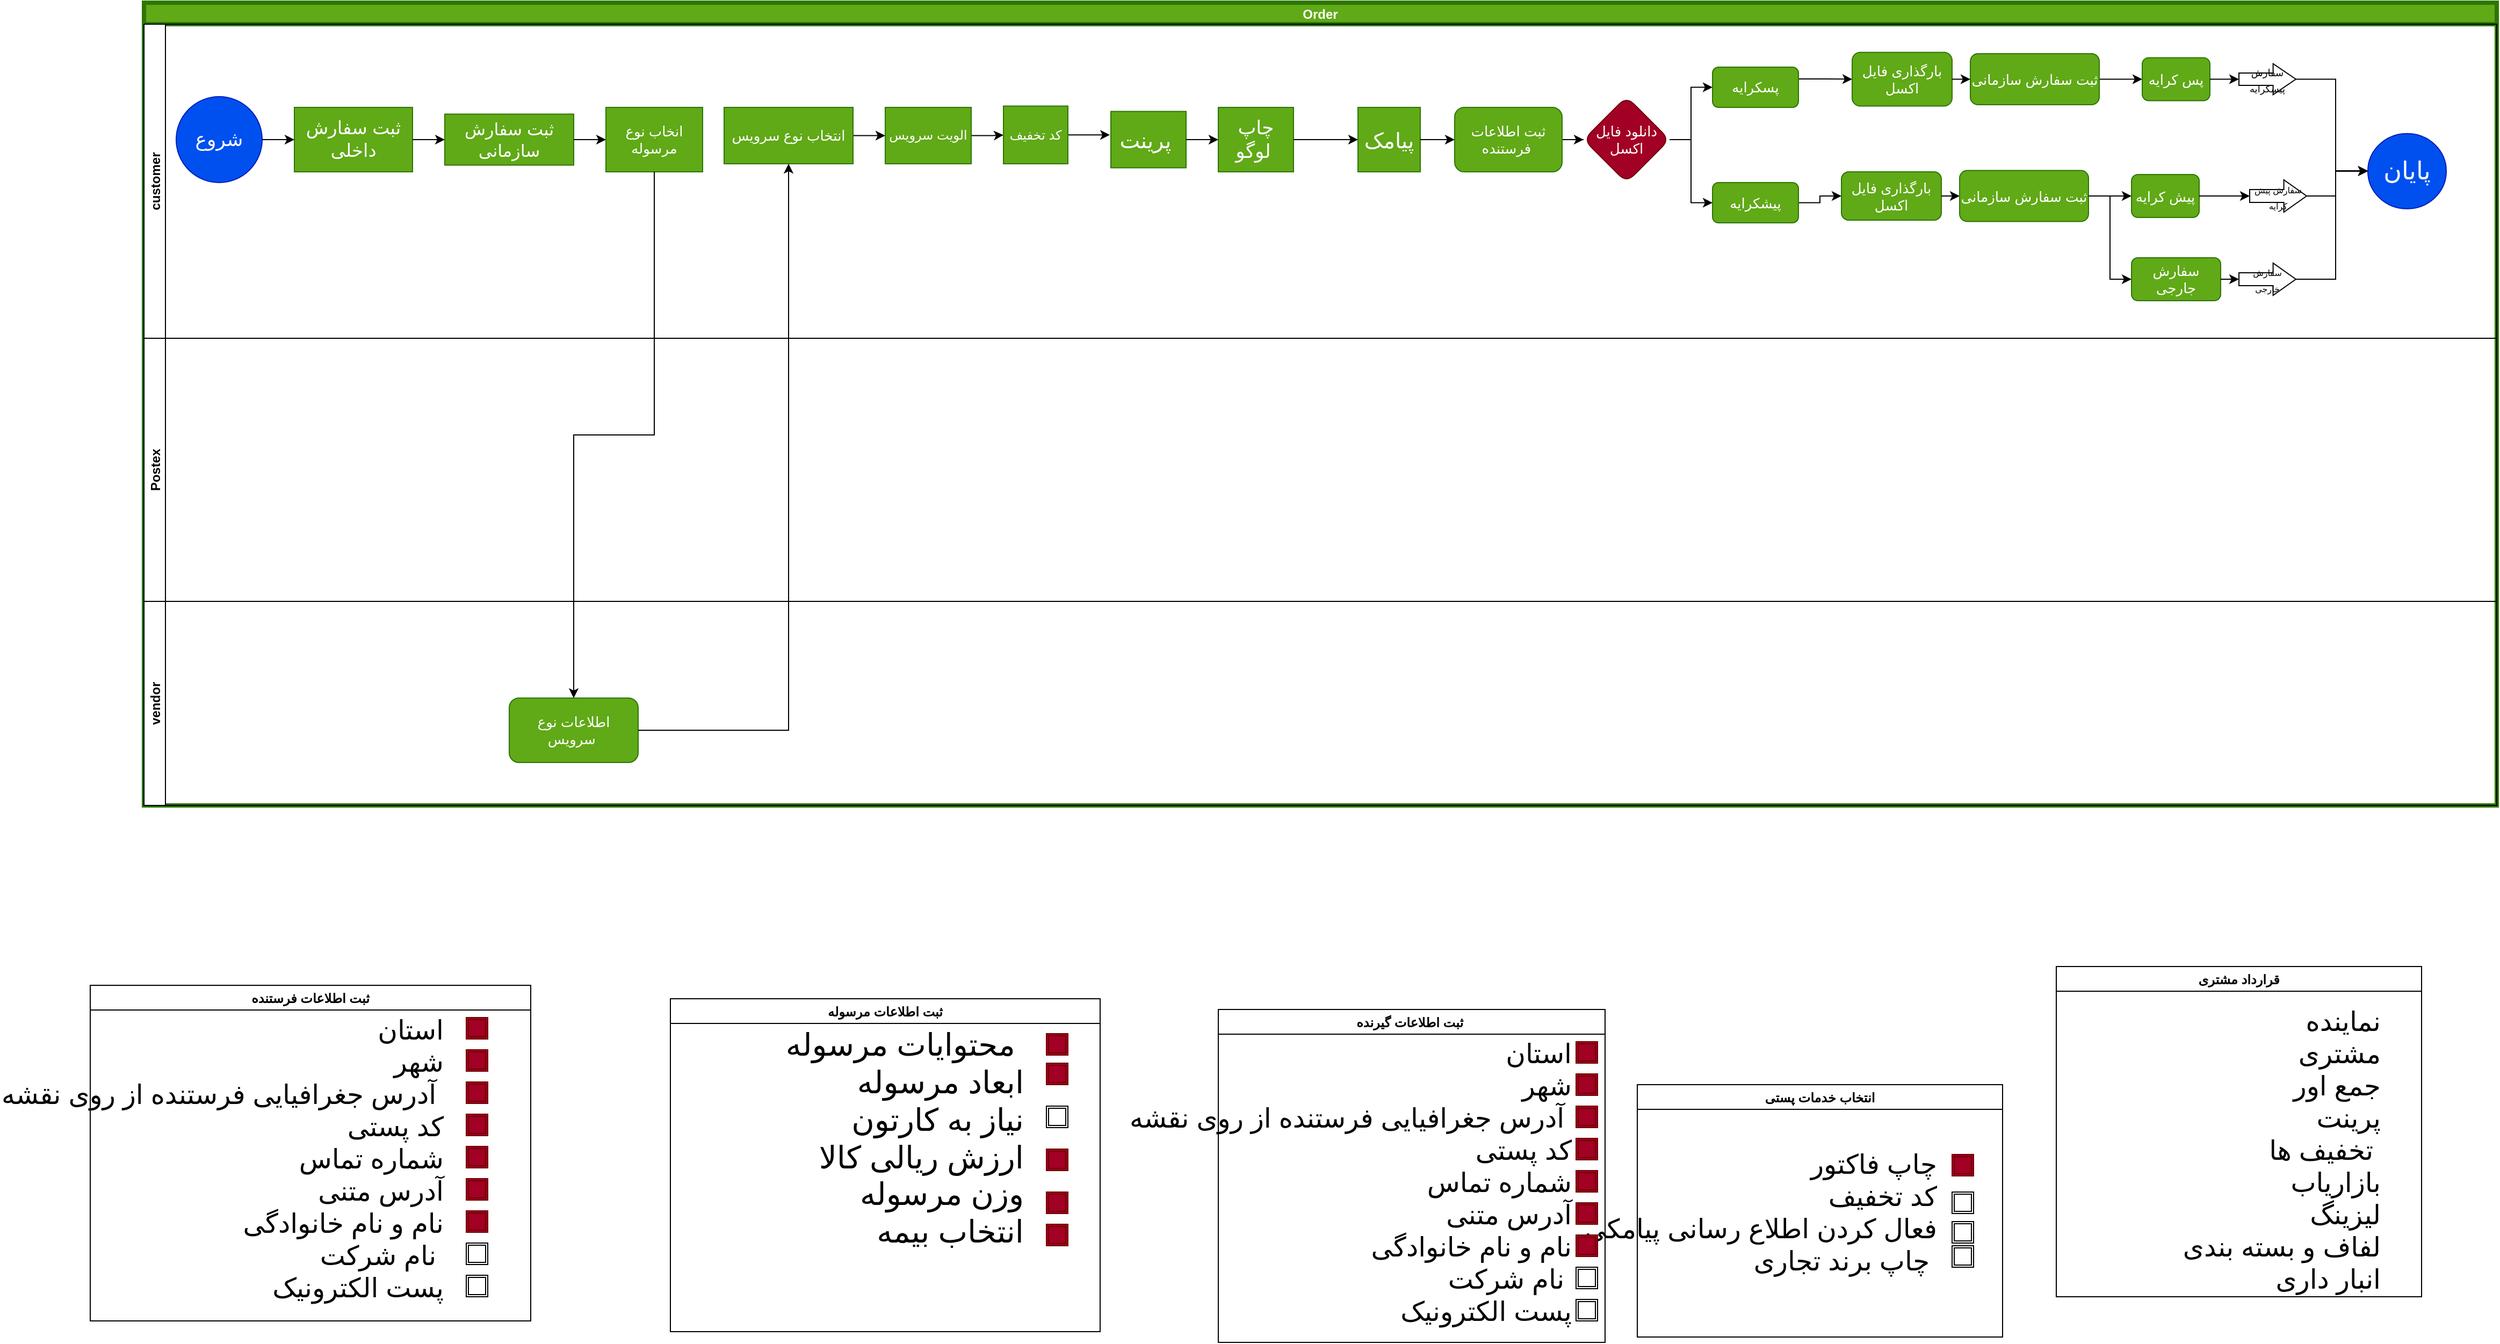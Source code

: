 <mxfile>
    <diagram id="q_1GzFXoEfmdgfm3SA6E" name="Page-1">
        <mxGraphModel dx="820" dy="575" grid="1" gridSize="10" guides="1" tooltips="1" connect="1" arrows="1" fold="1" page="1" pageScale="1" pageWidth="2336" pageHeight="1654" math="0" shadow="0">
            <root>
                <mxCell id="0"/>
                <mxCell id="1" parent="0"/>
                <mxCell id="2" value="Order" style="swimlane;childLayout=stackLayout;resizeParent=1;resizeParentMax=0;horizontal=1;startSize=20;horizontalStack=0;strokeColor=#2D7600;fillColor=#60a917;fontColor=#ffffff;strokeWidth=4;shadow=0;rounded=0;" parent="1" vertex="1">
                    <mxGeometry x="110" y="92.5" width="2190" height="747.5" as="geometry"/>
                </mxCell>
                <mxCell id="13" value="customer" style="swimlane;startSize=20;horizontal=0;" parent="2" vertex="1">
                    <mxGeometry y="20" width="2190" height="292.5" as="geometry">
                        <mxRectangle x="20" width="1860" height="20" as="alternateBounds"/>
                    </mxGeometry>
                </mxCell>
                <mxCell id="18" style="edgeStyle=orthogonalEdgeStyle;rounded=0;orthogonalLoop=1;jettySize=auto;html=1;exitX=0.5;exitY=0;exitDx=0;exitDy=0;entryX=0.5;entryY=0;entryDx=0;entryDy=0;" parent="13" target="34" edge="1">
                    <mxGeometry relative="1" as="geometry">
                        <mxPoint x="1108" y="55" as="sourcePoint"/>
                    </mxGeometry>
                </mxCell>
                <mxCell id="111" value="&lt;font style=&quot;font-size: 18px&quot;&gt;چاپ لوگو&amp;nbsp;&lt;/font&gt;" style="whiteSpace=wrap;html=1;fontSize=13;fontColor=#ffffff;strokeColor=#2D7600;fillColor=#60a917;" vertex="1" parent="13">
                    <mxGeometry x="1000" y="77.5" width="70" height="60" as="geometry"/>
                </mxCell>
                <mxCell id="109" value="&lt;font style=&quot;font-size: 20px&quot;&gt;پرینت&amp;nbsp;&lt;/font&gt;" style="whiteSpace=wrap;html=1;fontSize=13;fontColor=#ffffff;strokeColor=#2D7600;fillColor=#60a917;" vertex="1" parent="13">
                    <mxGeometry x="900" y="81.25" width="70" height="52.5" as="geometry"/>
                </mxCell>
                <mxCell id="108" value="" style="edgeStyle=orthogonalEdgeStyle;rounded=0;orthogonalLoop=1;jettySize=auto;html=1;" edge="1" parent="13" source="109" target="111">
                    <mxGeometry relative="1" as="geometry"/>
                </mxCell>
                <mxCell id="238" value="" style="edgeStyle=orthogonalEdgeStyle;rounded=0;orthogonalLoop=1;jettySize=auto;html=1;" edge="1" parent="13" source="222" target="237">
                    <mxGeometry relative="1" as="geometry"/>
                </mxCell>
                <mxCell id="222" value="الویت سرویس" style="rounded=0;whiteSpace=wrap;html=1;fillColor=#60a917;strokeColor=#2D7600;fontColor=#ffffff;" vertex="1" parent="13">
                    <mxGeometry x="690" y="77.5" width="80" height="52.5" as="geometry"/>
                </mxCell>
                <mxCell id="223" value="انخاب نوع مرسوله" style="whiteSpace=wrap;html=1;fontSize=13;fontColor=#ffffff;strokeColor=#2D7600;fillColor=#60a917;" vertex="1" parent="13">
                    <mxGeometry x="430" y="77.5" width="90" height="60" as="geometry"/>
                </mxCell>
                <mxCell id="226" style="edgeStyle=orthogonalEdgeStyle;rounded=0;orthogonalLoop=1;jettySize=auto;html=1;exitX=1;exitY=0.5;exitDx=0;exitDy=0;" edge="1" parent="13" source="115" target="222">
                    <mxGeometry relative="1" as="geometry"/>
                </mxCell>
                <mxCell id="115" value="انتخاب نوع سرویس" style="whiteSpace=wrap;html=1;fontSize=13;fontColor=#ffffff;strokeColor=#2D7600;fillColor=#60a917;" vertex="1" parent="13">
                    <mxGeometry x="540" y="77.5" width="120" height="52.5" as="geometry"/>
                </mxCell>
                <mxCell id="102" value="&lt;font style=&quot;font-size: 18px&quot;&gt;شروع&lt;/font&gt;" style="ellipse;whiteSpace=wrap;html=1;aspect=fixed;fontSize=13;fillColor=#0050ef;strokeColor=#001DBC;fontColor=#ffffff;" vertex="1" parent="13">
                    <mxGeometry x="30" y="67.5" width="80" height="80" as="geometry"/>
                </mxCell>
                <mxCell id="104" value="&lt;font style=&quot;font-size: 17px&quot;&gt;ثبت سفارش داخلی&lt;/font&gt;" style="whiteSpace=wrap;html=1;fontSize=13;fontColor=#ffffff;strokeColor=#2D7600;fillColor=#60a917;" vertex="1" parent="13">
                    <mxGeometry x="140" y="77.5" width="110" height="60" as="geometry"/>
                </mxCell>
                <mxCell id="101" value="" style="edgeStyle=orthogonalEdgeStyle;rounded=0;orthogonalLoop=1;jettySize=auto;html=1;fontSize=13;" edge="1" parent="13" source="102" target="104">
                    <mxGeometry relative="1" as="geometry"/>
                </mxCell>
                <mxCell id="105" value="&lt;font style=&quot;font-size: 16px&quot;&gt;ثبت سفارش سازمانی&lt;/font&gt;" style="whiteSpace=wrap;html=1;fontSize=13;fontColor=#ffffff;strokeColor=#2D7600;fillColor=#60a917;" vertex="1" parent="13">
                    <mxGeometry x="280" y="83.75" width="120" height="47.5" as="geometry"/>
                </mxCell>
                <mxCell id="103" value="" style="edgeStyle=orthogonalEdgeStyle;rounded=0;orthogonalLoop=1;jettySize=auto;html=1;fontSize=13;" edge="1" parent="13" source="104" target="105">
                    <mxGeometry relative="1" as="geometry"/>
                </mxCell>
                <mxCell id="224" value="" style="edgeStyle=orthogonalEdgeStyle;rounded=0;orthogonalLoop=1;jettySize=auto;html=1;" edge="1" parent="13" source="105" target="223">
                    <mxGeometry relative="1" as="geometry"/>
                </mxCell>
                <mxCell id="113" value="&lt;font face=&quot;helvetica&quot;&gt;&lt;span style=&quot;font-size: 20px&quot;&gt;پیامک&lt;/span&gt;&lt;/font&gt;" style="whiteSpace=wrap;html=1;fontSize=13;fontColor=#ffffff;strokeColor=#2D7600;fillColor=#60a917;" vertex="1" parent="13">
                    <mxGeometry x="1130" y="77.5" width="58" height="60" as="geometry"/>
                </mxCell>
                <mxCell id="110" value="" style="edgeStyle=orthogonalEdgeStyle;rounded=0;orthogonalLoop=1;jettySize=auto;html=1;" edge="1" parent="13" source="111" target="113">
                    <mxGeometry relative="1" as="geometry"/>
                </mxCell>
                <mxCell id="228" value="" style="edgeStyle=orthogonalEdgeStyle;rounded=0;orthogonalLoop=1;jettySize=auto;html=1;" edge="1" parent="13" source="107" target="227">
                    <mxGeometry relative="1" as="geometry"/>
                </mxCell>
                <mxCell id="107" value="ثبت اطلاعات فرستنده&amp;nbsp;" style="whiteSpace=wrap;html=1;rounded=1;fontSize=13;fontColor=#ffffff;strokeColor=#2D7600;fillColor=#60a917;" vertex="1" parent="13">
                    <mxGeometry x="1220" y="77.5" width="100" height="60" as="geometry"/>
                </mxCell>
                <mxCell id="112" style="edgeStyle=orthogonalEdgeStyle;rounded=0;orthogonalLoop=1;jettySize=auto;html=1;exitX=1;exitY=0.5;exitDx=0;exitDy=0;entryX=0;entryY=0.5;entryDx=0;entryDy=0;" edge="1" parent="13" source="113" target="107">
                    <mxGeometry relative="1" as="geometry"/>
                </mxCell>
                <mxCell id="122" value="بارگذاری فایل اکسل" style="whiteSpace=wrap;html=1;rounded=1;fontSize=13;fontColor=#ffffff;strokeColor=#2D7600;fillColor=#60a917;" vertex="1" parent="13">
                    <mxGeometry x="1580" y="137.5" width="93" height="45" as="geometry"/>
                </mxCell>
                <mxCell id="128" value="ثبت سفارش سازمانی" style="whiteSpace=wrap;html=1;rounded=1;fontSize=13;fontColor=#ffffff;strokeColor=#2D7600;fillColor=#60a917;" vertex="1" parent="13">
                    <mxGeometry x="1690" y="136.25" width="120" height="47.5" as="geometry"/>
                </mxCell>
                <mxCell id="121" style="edgeStyle=orthogonalEdgeStyle;rounded=0;orthogonalLoop=1;jettySize=auto;html=1;exitX=1;exitY=0.5;exitDx=0;exitDy=0;entryX=0;entryY=0.5;entryDx=0;entryDy=0;" edge="1" parent="13" source="122" target="128">
                    <mxGeometry relative="1" as="geometry"/>
                </mxCell>
                <mxCell id="230" value="" style="edgeStyle=orthogonalEdgeStyle;rounded=0;orthogonalLoop=1;jettySize=auto;html=1;" edge="1" parent="13" source="227" target="229">
                    <mxGeometry relative="1" as="geometry"/>
                </mxCell>
                <mxCell id="232" style="edgeStyle=orthogonalEdgeStyle;rounded=0;orthogonalLoop=1;jettySize=auto;html=1;exitX=1;exitY=0.5;exitDx=0;exitDy=0;entryX=0;entryY=0.5;entryDx=0;entryDy=0;" edge="1" parent="13" source="227" target="231">
                    <mxGeometry relative="1" as="geometry"/>
                </mxCell>
                <mxCell id="227" value="دانلود فایل اکسل" style="rhombus;whiteSpace=wrap;html=1;rounded=1;fontSize=13;fontColor=#ffffff;strokeColor=#6F0000;fillColor=#a20025;" vertex="1" parent="13">
                    <mxGeometry x="1340" y="67.5" width="80" height="80" as="geometry"/>
                </mxCell>
                <mxCell id="243" style="edgeStyle=orthogonalEdgeStyle;rounded=0;orthogonalLoop=1;jettySize=auto;html=1;exitX=1;exitY=0.5;exitDx=0;exitDy=0;entryX=0;entryY=0.5;entryDx=0;entryDy=0;" edge="1" parent="13" source="229" target="240">
                    <mxGeometry relative="1" as="geometry">
                        <Array as="points">
                            <mxPoint x="1540" y="51"/>
                            <mxPoint x="1565" y="51"/>
                        </Array>
                    </mxGeometry>
                </mxCell>
                <mxCell id="229" value="پسکرایه" style="whiteSpace=wrap;html=1;rounded=1;fontSize=13;fontColor=#ffffff;strokeColor=#2D7600;fillColor=#60a917;" vertex="1" parent="13">
                    <mxGeometry x="1460" y="40" width="80" height="37.5" as="geometry"/>
                </mxCell>
                <mxCell id="247" style="edgeStyle=orthogonalEdgeStyle;rounded=0;orthogonalLoop=1;jettySize=auto;html=1;exitX=1;exitY=0.5;exitDx=0;exitDy=0;entryX=0;entryY=0.5;entryDx=0;entryDy=0;" edge="1" parent="13" source="231" target="122">
                    <mxGeometry relative="1" as="geometry"/>
                </mxCell>
                <mxCell id="231" value="پیشکرایه" style="whiteSpace=wrap;html=1;rounded=1;fontSize=13;fontColor=#ffffff;strokeColor=#2D7600;fillColor=#60a917;" vertex="1" parent="13">
                    <mxGeometry x="1460" y="147.5" width="80" height="37.5" as="geometry"/>
                </mxCell>
                <mxCell id="239" style="edgeStyle=orthogonalEdgeStyle;rounded=0;orthogonalLoop=1;jettySize=auto;html=1;exitX=1;exitY=0.5;exitDx=0;exitDy=0;entryX=-0.013;entryY=0.425;entryDx=0;entryDy=0;entryPerimeter=0;" edge="1" parent="13" source="237" target="109">
                    <mxGeometry relative="1" as="geometry"/>
                </mxCell>
                <mxCell id="237" value="کد تخفیف" style="whiteSpace=wrap;html=1;rounded=0;fontColor=#ffffff;strokeColor=#2D7600;fillColor=#60a917;" vertex="1" parent="13">
                    <mxGeometry x="800" y="76.25" width="60" height="53.75" as="geometry"/>
                </mxCell>
                <mxCell id="240" value="بارگذاری فایل اکسل" style="whiteSpace=wrap;html=1;rounded=1;fontSize=13;fontColor=#ffffff;strokeColor=#2D7600;fillColor=#60a917;" vertex="1" parent="13">
                    <mxGeometry x="1590" y="26.25" width="93" height="50" as="geometry"/>
                </mxCell>
                <mxCell id="244" style="edgeStyle=orthogonalEdgeStyle;rounded=0;orthogonalLoop=1;jettySize=auto;html=1;exitX=1;exitY=0.5;exitDx=0;exitDy=0;entryX=0;entryY=0.5;entryDx=0;entryDy=0;" edge="1" parent="13" source="241" target="130">
                    <mxGeometry relative="1" as="geometry"/>
                </mxCell>
                <mxCell id="241" value="ثبت سفارش سازمانی" style="whiteSpace=wrap;html=1;rounded=1;fontSize=13;fontColor=#ffffff;strokeColor=#2D7600;fillColor=#60a917;" vertex="1" parent="13">
                    <mxGeometry x="1700" y="27.5" width="120" height="47.5" as="geometry"/>
                </mxCell>
                <mxCell id="242" style="edgeStyle=orthogonalEdgeStyle;rounded=0;orthogonalLoop=1;jettySize=auto;html=1;exitX=1;exitY=0.5;exitDx=0;exitDy=0;entryX=0;entryY=0.5;entryDx=0;entryDy=0;" edge="1" source="240" target="241" parent="13">
                    <mxGeometry relative="1" as="geometry"/>
                </mxCell>
                <mxCell id="130" value="پس کرایه" style="whiteSpace=wrap;html=1;rounded=1;fontSize=13;fontColor=#ffffff;strokeColor=#2D7600;fillColor=#60a917;" vertex="1" parent="13">
                    <mxGeometry x="1860" y="31.25" width="63" height="40" as="geometry"/>
                </mxCell>
                <mxCell id="132" value="&lt;font style=&quot;font-size: 9px&quot;&gt;سفارش پیسکرایه&lt;/font&gt;" style="shape=singleArrow;whiteSpace=wrap;html=1;arrowWidth=0.4;arrowSize=0.4;rounded=0;" vertex="1" parent="13">
                    <mxGeometry x="1950" y="36.88" width="53" height="28.75" as="geometry"/>
                </mxCell>
                <mxCell id="129" style="edgeStyle=orthogonalEdgeStyle;rounded=0;orthogonalLoop=1;jettySize=auto;html=1;exitX=1;exitY=0.5;exitDx=0;exitDy=0;entryX=0;entryY=0.5;entryDx=0;entryDy=0;entryPerimeter=0;" edge="1" parent="13" source="130" target="132">
                    <mxGeometry relative="1" as="geometry"/>
                </mxCell>
                <mxCell id="136" value="پیش کرایه" style="whiteSpace=wrap;html=1;rounded=1;fontSize=13;fontColor=#ffffff;strokeColor=#2D7600;fillColor=#60a917;" vertex="1" parent="13">
                    <mxGeometry x="1850" y="140" width="63" height="40" as="geometry"/>
                </mxCell>
                <mxCell id="126" style="edgeStyle=orthogonalEdgeStyle;rounded=0;orthogonalLoop=1;jettySize=auto;html=1;exitX=1;exitY=0.5;exitDx=0;exitDy=0;entryX=0;entryY=0.5;entryDx=0;entryDy=0;" edge="1" parent="13" source="128" target="136">
                    <mxGeometry relative="1" as="geometry"/>
                </mxCell>
                <mxCell id="138" value="سفارش جارجی" style="whiteSpace=wrap;html=1;rounded=1;fontSize=13;fontColor=#ffffff;strokeColor=#2D7600;fillColor=#60a917;" vertex="1" parent="13">
                    <mxGeometry x="1850" y="217.5" width="83" height="40" as="geometry"/>
                </mxCell>
                <mxCell id="127" style="edgeStyle=orthogonalEdgeStyle;rounded=0;orthogonalLoop=1;jettySize=auto;html=1;exitX=1;exitY=0.5;exitDx=0;exitDy=0;entryX=0;entryY=0.5;entryDx=0;entryDy=0;" edge="1" parent="13" source="128" target="138">
                    <mxGeometry relative="1" as="geometry"/>
                </mxCell>
                <mxCell id="134" value="&lt;font style=&quot;font-size: 8px&quot;&gt;سفارش پیش کرایه&lt;/font&gt;" style="shape=singleArrow;whiteSpace=wrap;html=1;arrowWidth=0.4;arrowSize=0.4;rounded=0;" vertex="1" parent="13">
                    <mxGeometry x="1960" y="145" width="53" height="30" as="geometry"/>
                </mxCell>
                <mxCell id="135" style="edgeStyle=orthogonalEdgeStyle;rounded=0;orthogonalLoop=1;jettySize=auto;html=1;exitX=1;exitY=0.5;exitDx=0;exitDy=0;entryX=0;entryY=0.5;entryDx=0;entryDy=0;entryPerimeter=0;" edge="1" parent="13" source="136" target="134">
                    <mxGeometry relative="1" as="geometry"/>
                </mxCell>
                <mxCell id="140" value="&lt;span style=&quot;font-size: 8px&quot;&gt;سفارش خارجی&lt;/span&gt;" style="shape=singleArrow;whiteSpace=wrap;html=1;arrowWidth=0.4;arrowSize=0.4;rounded=0;" vertex="1" parent="13">
                    <mxGeometry x="1950" y="222.5" width="53" height="30" as="geometry"/>
                </mxCell>
                <mxCell id="137" style="edgeStyle=orthogonalEdgeStyle;rounded=0;orthogonalLoop=1;jettySize=auto;html=1;exitX=1;exitY=0.5;exitDx=0;exitDy=0;entryX=0;entryY=0.5;entryDx=0;entryDy=0;entryPerimeter=0;" edge="1" parent="13" source="138" target="140">
                    <mxGeometry relative="1" as="geometry"/>
                </mxCell>
                <mxCell id="40" value="Postex" style="swimlane;startSize=20;horizontal=0;" parent="2" vertex="1">
                    <mxGeometry y="312.5" width="2190" height="245" as="geometry"/>
                </mxCell>
                <mxCell id="53" value="vendor" style="swimlane;startSize=20;horizontal=0;" parent="2" vertex="1">
                    <mxGeometry y="557.5" width="2190" height="190" as="geometry"/>
                </mxCell>
                <mxCell id="143" value="اطلاعات نوع سرویس&amp;nbsp;" style="rounded=1;whiteSpace=wrap;html=1;fontSize=13;fillColor=#60a917;strokeColor=#2D7600;fontColor=#ffffff;" vertex="1" parent="53">
                    <mxGeometry x="340" y="90" width="120" height="60" as="geometry"/>
                </mxCell>
                <mxCell id="144" style="edgeStyle=orthogonalEdgeStyle;rounded=0;orthogonalLoop=1;jettySize=auto;html=1;exitX=1;exitY=0.5;exitDx=0;exitDy=0;" edge="1" parent="2" source="143" target="115">
                    <mxGeometry relative="1" as="geometry"/>
                </mxCell>
                <mxCell id="225" style="edgeStyle=orthogonalEdgeStyle;rounded=0;orthogonalLoop=1;jettySize=auto;html=1;entryX=0.5;entryY=0;entryDx=0;entryDy=0;" edge="1" parent="2" source="223" target="143">
                    <mxGeometry relative="1" as="geometry"/>
                </mxCell>
                <mxCell id="78" value="انتخاب خدمات پستی" style="swimlane;startSize=23;fontColor=#000000;" vertex="1" parent="1">
                    <mxGeometry x="1500" y="1100" width="340" height="235" as="geometry"/>
                </mxCell>
                <mxCell id="79" value="&lt;div style=&quot;font-size: 25px&quot;&gt;&lt;font style=&quot;font-size: 25px&quot; color=&quot;#000000&quot;&gt;چاپ فاکتور&lt;/font&gt;&lt;/div&gt;&lt;div style=&quot;font-size: 25px&quot;&gt;&lt;span&gt;&lt;font style=&quot;font-size: 25px&quot; color=&quot;#000000&quot;&gt;کد تخفیف&lt;/font&gt;&lt;/span&gt;&lt;/div&gt;&lt;div style=&quot;font-size: 25px&quot;&gt;&lt;span&gt;&lt;font style=&quot;font-size: 25px&quot; color=&quot;#000000&quot;&gt;فعال کردن اطلاع رسانی پیامکی&lt;/font&gt;&lt;/span&gt;&lt;/div&gt;&lt;div style=&quot;font-size: 25px&quot;&gt;&lt;font style=&quot;font-size: 25px&quot; color=&quot;#000000&quot;&gt;چاپ برند تجاری&amp;nbsp;&lt;/font&gt;&lt;/div&gt;" style="text;html=1;align=right;verticalAlign=middle;resizable=0;points=[];autosize=1;strokeColor=none;fontColor=#FFFFFF;" vertex="1" parent="78">
                    <mxGeometry y="87.5" width="280" height="60" as="geometry"/>
                </mxCell>
                <mxCell id="275" value="" style="shape=ext;double=1;whiteSpace=wrap;html=1;aspect=fixed;fillColor=#a20025;strokeColor=#6F0000;fontColor=#ffffff;" vertex="1" parent="78">
                    <mxGeometry x="293" y="65" width="20" height="20" as="geometry"/>
                </mxCell>
                <mxCell id="277" value="" style="shape=ext;double=1;whiteSpace=wrap;html=1;aspect=fixed;" vertex="1" parent="78">
                    <mxGeometry x="293" y="100" width="20" height="20" as="geometry"/>
                </mxCell>
                <mxCell id="287" value="" style="shape=ext;double=1;whiteSpace=wrap;html=1;aspect=fixed;" vertex="1" parent="78">
                    <mxGeometry x="293" y="150" width="20" height="20" as="geometry"/>
                </mxCell>
                <mxCell id="286" value="" style="shape=ext;double=1;whiteSpace=wrap;html=1;aspect=fixed;" vertex="1" parent="78">
                    <mxGeometry x="293" y="127.5" width="20" height="20" as="geometry"/>
                </mxCell>
                <mxCell id="80" value="ثبت اطلاعات مرسوله" style="swimlane;fontColor=#000000;" vertex="1" parent="1">
                    <mxGeometry x="600" y="1020" width="400" height="310" as="geometry"/>
                </mxCell>
                <mxCell id="81" value="&lt;font style=&quot;font-size: 29px&quot;&gt;&lt;font color=&quot;#000000&quot; style=&quot;font-size: 29px&quot;&gt;محتوایات مرسوله&amp;nbsp;&lt;br&gt;&lt;/font&gt;&lt;font color=&quot;#000000&quot; style=&quot;font-size: 29px&quot;&gt;ابعاد مرسوله&lt;br&gt;&lt;/font&gt;&lt;span style=&quot;color: rgb(0 , 0 , 0)&quot;&gt;نیاز به کارتون&lt;/span&gt;&lt;font color=&quot;#000000&quot; style=&quot;font-size: 29px&quot;&gt;&lt;br&gt;ارزش ریالی کالا&lt;/font&gt;&lt;font color=&quot;#000000&quot; style=&quot;font-size: 29px&quot;&gt;&lt;br&gt;وزن مرسوله&lt;br&gt;انتخاب بیمه&lt;/font&gt;&lt;br&gt;&lt;/font&gt;" style="text;html=1;align=right;verticalAlign=middle;resizable=0;points=[];autosize=1;strokeColor=none;fontColor=#FFFFFF;" vertex="1" parent="80">
                    <mxGeometry x="140" y="70" width="190" height="120" as="geometry"/>
                </mxCell>
                <mxCell id="82" value="" style="shape=ext;double=1;whiteSpace=wrap;html=1;aspect=fixed;fillColor=#a20025;strokeColor=#6F0000;fontColor=#ffffff;" vertex="1" parent="80">
                    <mxGeometry x="350" y="32.5" width="20" height="20" as="geometry"/>
                </mxCell>
                <mxCell id="83" value="" style="shape=ext;double=1;whiteSpace=wrap;html=1;aspect=fixed;fillColor=#a20025;strokeColor=#6F0000;fontColor=#ffffff;" vertex="1" parent="80">
                    <mxGeometry x="350" y="60" width="20" height="20" as="geometry"/>
                </mxCell>
                <mxCell id="84" value="" style="shape=ext;double=1;whiteSpace=wrap;html=1;aspect=fixed;fillColor=#a20025;strokeColor=#6F0000;fontColor=#ffffff;" vertex="1" parent="80">
                    <mxGeometry x="350" y="210" width="20" height="20" as="geometry"/>
                </mxCell>
                <mxCell id="85" value="" style="shape=ext;double=1;whiteSpace=wrap;html=1;aspect=fixed;fillColor=#a20025;strokeColor=#6F0000;fontColor=#ffffff;" vertex="1" parent="80">
                    <mxGeometry x="350" y="180" width="20" height="20" as="geometry"/>
                </mxCell>
                <mxCell id="86" value="" style="shape=ext;double=1;whiteSpace=wrap;html=1;aspect=fixed;fillColor=#a20025;strokeColor=#6F0000;fontColor=#ffffff;" vertex="1" parent="80">
                    <mxGeometry x="350" y="140" width="20" height="20" as="geometry"/>
                </mxCell>
                <mxCell id="87" value="" style="shape=ext;double=1;whiteSpace=wrap;html=1;aspect=fixed;" vertex="1" parent="80">
                    <mxGeometry x="350" y="100" width="20" height="20" as="geometry"/>
                </mxCell>
                <mxCell id="88" value="ثبت اطلاعات گیرنده " style="swimlane;fontColor=#000000;" vertex="1" parent="1">
                    <mxGeometry x="1110" y="1030" width="360" height="310" as="geometry"/>
                </mxCell>
                <mxCell id="89" value="&lt;span style=&quot;font-size: 25px&quot;&gt;&lt;font color=&quot;#000000&quot;&gt;استان&lt;br&gt;شهر&lt;br&gt;&lt;/font&gt;&lt;/span&gt;&lt;span style=&quot;color: rgb(0 , 0 , 0) ; font-size: 25px&quot;&gt;آدرس جغرافیایی فرستنده از روی نقشه&lt;/span&gt;&lt;span style=&quot;font-size: 25px&quot;&gt;&lt;font color=&quot;#000000&quot;&gt;&amp;nbsp;&lt;br&gt;کد پستی&lt;br&gt;&amp;nbsp;شماره تماس&lt;br&gt;آدرس متنی&lt;br&gt;نام و نام خانوادگی&lt;br&gt;&lt;/font&gt;&lt;/span&gt;&lt;span style=&quot;font-size: 25px&quot;&gt;&lt;font color=&quot;#000000&quot;&gt;نام شرکت&amp;nbsp;&lt;br&gt;پست الکترونیک&lt;/font&gt;&lt;/span&gt;" style="text;html=1;align=right;verticalAlign=middle;resizable=0;points=[];autosize=1;strokeColor=none;fontColor=#FFFFFF;" vertex="1" parent="88">
                    <mxGeometry y="80" width="330" height="160" as="geometry"/>
                </mxCell>
                <mxCell id="90" value="" style="shape=ext;double=1;whiteSpace=wrap;html=1;aspect=fixed;fillColor=#a20025;strokeColor=#6F0000;fontColor=#ffffff;" vertex="1" parent="88">
                    <mxGeometry x="333" y="30" width="20" height="20" as="geometry"/>
                </mxCell>
                <mxCell id="91" value="" style="shape=ext;double=1;whiteSpace=wrap;html=1;aspect=fixed;fillColor=#a20025;strokeColor=#6F0000;fontColor=#ffffff;" vertex="1" parent="88">
                    <mxGeometry x="333" y="60" width="20" height="20" as="geometry"/>
                </mxCell>
                <mxCell id="92" value="" style="shape=ext;double=1;whiteSpace=wrap;html=1;aspect=fixed;fillColor=#a20025;strokeColor=#6F0000;fontColor=#ffffff;" vertex="1" parent="88">
                    <mxGeometry x="333" y="120" width="20" height="20" as="geometry"/>
                </mxCell>
                <mxCell id="93" value="" style="shape=ext;double=1;whiteSpace=wrap;html=1;aspect=fixed;fillColor=#a20025;strokeColor=#6F0000;fontColor=#ffffff;" vertex="1" parent="88">
                    <mxGeometry x="333" y="150" width="20" height="20" as="geometry"/>
                </mxCell>
                <mxCell id="94" value="" style="shape=ext;double=1;whiteSpace=wrap;html=1;aspect=fixed;fillColor=#a20025;strokeColor=#6F0000;fontColor=#ffffff;" vertex="1" parent="88">
                    <mxGeometry x="333" y="180" width="20" height="20" as="geometry"/>
                </mxCell>
                <mxCell id="95" value="" style="shape=ext;double=1;whiteSpace=wrap;html=1;aspect=fixed;fillColor=#a20025;strokeColor=#6F0000;fontColor=#ffffff;" vertex="1" parent="88">
                    <mxGeometry x="333" y="210" width="20" height="20" as="geometry"/>
                </mxCell>
                <mxCell id="96" value="" style="shape=ext;double=1;whiteSpace=wrap;html=1;aspect=fixed;" vertex="1" parent="88">
                    <mxGeometry x="333" y="240" width="20" height="20" as="geometry"/>
                </mxCell>
                <mxCell id="97" value="" style="shape=ext;double=1;whiteSpace=wrap;html=1;aspect=fixed;" vertex="1" parent="88">
                    <mxGeometry x="333" y="270" width="20" height="20" as="geometry"/>
                </mxCell>
                <mxCell id="98" value="" style="shape=ext;double=1;whiteSpace=wrap;html=1;aspect=fixed;fillColor=#a20025;strokeColor=#6F0000;fontColor=#ffffff;" vertex="1" parent="88">
                    <mxGeometry x="333" y="90" width="20" height="20" as="geometry"/>
                </mxCell>
                <mxCell id="99" value="قرارداد مشتری" style="swimlane;fontColor=#000000;" vertex="1" parent="1">
                    <mxGeometry x="1890" y="990" width="340" height="307.5" as="geometry">
                        <mxRectangle x="130" y="1140" width="90" height="23" as="alternateBounds"/>
                    </mxGeometry>
                </mxCell>
                <mxCell id="100" value="&lt;font color=&quot;#000000&quot;&gt;&lt;span style=&quot;font-size: 25px&quot;&gt;نماینده&lt;br&gt;مشتری&lt;br&gt;جمع اور&lt;br&gt;پرینت&lt;br&gt;تخفیف ها&amp;nbsp;&lt;br&gt;بازاریاب&lt;br&gt;لیزینگ&lt;br&gt;لفاف و بسته بندی&lt;br&gt;انبار داری&lt;br&gt;&lt;br&gt;&lt;/span&gt;&lt;/font&gt;" style="text;html=1;align=right;verticalAlign=middle;resizable=0;points=[];autosize=1;strokeColor=none;fontColor=#FFFFFF;" vertex="1" parent="99">
                    <mxGeometry x="143" y="95" width="160" height="180" as="geometry"/>
                </mxCell>
                <mxCell id="141" value="&lt;font style=&quot;font-size: 23px&quot;&gt;پایان&lt;/font&gt;" style="ellipse;whiteSpace=wrap;html=1;fillColor=#0050ef;strokeColor=#001DBC;fontColor=#ffffff;" vertex="1" parent="1">
                    <mxGeometry x="2180" y="214.38" width="73" height="70" as="geometry"/>
                </mxCell>
                <mxCell id="248" style="edgeStyle=orthogonalEdgeStyle;rounded=0;orthogonalLoop=1;jettySize=auto;html=1;exitX=1;exitY=0.5;exitDx=0;exitDy=0;exitPerimeter=0;entryX=0;entryY=0.5;entryDx=0;entryDy=0;" edge="1" parent="1" source="132" target="141">
                    <mxGeometry relative="1" as="geometry">
                        <Array as="points">
                            <mxPoint x="2150" y="164"/>
                            <mxPoint x="2150" y="249"/>
                        </Array>
                    </mxGeometry>
                </mxCell>
                <mxCell id="249" style="edgeStyle=orthogonalEdgeStyle;rounded=0;orthogonalLoop=1;jettySize=auto;html=1;exitX=1;exitY=0.5;exitDx=0;exitDy=0;exitPerimeter=0;" edge="1" parent="1" source="134" target="141">
                    <mxGeometry relative="1" as="geometry">
                        <Array as="points">
                            <mxPoint x="2150" y="273"/>
                            <mxPoint x="2150" y="249"/>
                        </Array>
                    </mxGeometry>
                </mxCell>
                <mxCell id="250" style="edgeStyle=orthogonalEdgeStyle;rounded=0;orthogonalLoop=1;jettySize=auto;html=1;exitX=1;exitY=0.5;exitDx=0;exitDy=0;exitPerimeter=0;entryX=0;entryY=0.5;entryDx=0;entryDy=0;" edge="1" parent="1" source="140" target="141">
                    <mxGeometry relative="1" as="geometry">
                        <Array as="points">
                            <mxPoint x="2150" y="350"/>
                            <mxPoint x="2150" y="249"/>
                        </Array>
                    </mxGeometry>
                </mxCell>
                <mxCell id="264" value="ثبت اطلاعات فرستنده" style="swimlane;fontColor=#000000;" vertex="1" parent="1">
                    <mxGeometry x="60" y="1007.5" width="410" height="312.5" as="geometry">
                        <mxRectangle x="130" y="1140" width="90" height="23" as="alternateBounds"/>
                    </mxGeometry>
                </mxCell>
                <mxCell id="265" value="&lt;span style=&quot;font-size: 25px&quot;&gt;&lt;font color=&quot;#000000&quot;&gt;استان&lt;br&gt;شهر&lt;br&gt;&lt;/font&gt;&lt;/span&gt;&lt;span style=&quot;color: rgb(0 , 0 , 0) ; font-size: 25px&quot;&gt;آدرس جغرافیایی فرستنده از روی نقشه&lt;/span&gt;&lt;span style=&quot;font-size: 25px&quot;&gt;&lt;font color=&quot;#000000&quot;&gt;&amp;nbsp;&lt;br&gt;کد پستی&lt;br&gt;&amp;nbsp;شماره تماس&lt;br&gt;آدرس متنی&lt;br&gt;نام و نام خانوادگی&lt;br&gt;نام شرکت&amp;nbsp;&lt;br&gt;&lt;/font&gt;&lt;/span&gt;&lt;span style=&quot;font-size: 25px&quot;&gt;&lt;font color=&quot;#000000&quot;&gt;پست الکترونیک&lt;/font&gt;&lt;/span&gt;" style="text;html=1;align=right;verticalAlign=middle;resizable=0;points=[];autosize=1;strokeColor=none;fontColor=#FFFFFF;" vertex="1" parent="264">
                    <mxGeometry y="80" width="330" height="160" as="geometry"/>
                </mxCell>
                <mxCell id="266" value="" style="shape=ext;double=1;whiteSpace=wrap;html=1;aspect=fixed;fillColor=#a20025;strokeColor=#6F0000;fontColor=#ffffff;" vertex="1" parent="264">
                    <mxGeometry x="350" y="30" width="20" height="20" as="geometry"/>
                </mxCell>
                <mxCell id="267" value="" style="shape=ext;double=1;whiteSpace=wrap;html=1;aspect=fixed;fillColor=#a20025;strokeColor=#6F0000;fontColor=#ffffff;" vertex="1" parent="264">
                    <mxGeometry x="350" y="60" width="20" height="20" as="geometry"/>
                </mxCell>
                <mxCell id="268" value="" style="shape=ext;double=1;whiteSpace=wrap;html=1;aspect=fixed;fillColor=#a20025;strokeColor=#6F0000;fontColor=#ffffff;" vertex="1" parent="264">
                    <mxGeometry x="350" y="120" width="20" height="20" as="geometry"/>
                </mxCell>
                <mxCell id="269" value="" style="shape=ext;double=1;whiteSpace=wrap;html=1;aspect=fixed;fillColor=#a20025;strokeColor=#6F0000;fontColor=#ffffff;" vertex="1" parent="264">
                    <mxGeometry x="350" y="150" width="20" height="20" as="geometry"/>
                </mxCell>
                <mxCell id="270" value="" style="shape=ext;double=1;whiteSpace=wrap;html=1;aspect=fixed;fillColor=#a20025;strokeColor=#6F0000;fontColor=#ffffff;" vertex="1" parent="264">
                    <mxGeometry x="350" y="180" width="20" height="20" as="geometry"/>
                </mxCell>
                <mxCell id="271" value="" style="shape=ext;double=1;whiteSpace=wrap;html=1;aspect=fixed;fillColor=#a20025;strokeColor=#6F0000;fontColor=#ffffff;" vertex="1" parent="264">
                    <mxGeometry x="350" y="210" width="20" height="20" as="geometry"/>
                </mxCell>
                <mxCell id="272" value="" style="shape=ext;double=1;whiteSpace=wrap;html=1;aspect=fixed;" vertex="1" parent="264">
                    <mxGeometry x="350" y="240" width="20" height="20" as="geometry"/>
                </mxCell>
                <mxCell id="273" value="" style="shape=ext;double=1;whiteSpace=wrap;html=1;aspect=fixed;" vertex="1" parent="264">
                    <mxGeometry x="350" y="270" width="20" height="20" as="geometry"/>
                </mxCell>
                <mxCell id="145" value="" style="shape=ext;double=1;whiteSpace=wrap;html=1;aspect=fixed;fillColor=#a20025;strokeColor=#6F0000;fontColor=#ffffff;" vertex="1" parent="264">
                    <mxGeometry x="350" y="90" width="20" height="20" as="geometry"/>
                </mxCell>
            </root>
        </mxGraphModel>
    </diagram>
</mxfile>